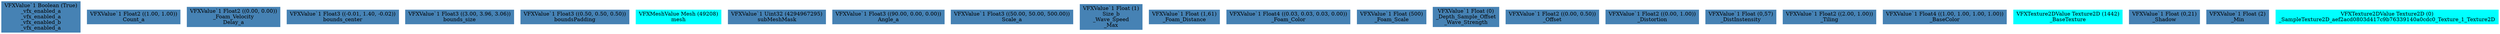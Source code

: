digraph G {
node0 [shape="box" color="steelblue" style="filled" label="VFXValue`1 Boolean (True)
_vfx_enabled_a
_vfx_enabled_a
_vfx_enabled_b
_vfx_enabled_a"]
node1 [shape="box" color="steelblue" style="filled" label="VFXValue`1 Float2 ((1.00, 1.00))
Count_a"]
node2 [shape="box" color="steelblue" style="filled" label="VFXValue`1 Float2 ((0.00, 0.00))
_Foam_Velocity
Delay_a"]
node3 [shape="box" color="steelblue" style="filled" label="VFXValue`1 Float3 ((-0.01, 1.40, -0.02))
bounds_center"]
node4 [shape="box" color="steelblue" style="filled" label="VFXValue`1 Float3 ((3.00, 3.96, 3.06))
bounds_size"]
node5 [shape="box" color="steelblue" style="filled" label="VFXValue`1 Float3 ((0.50, 0.50, 0.50))
boundsPadding"]
node6 [shape="box" color="cyan" style="filled" label="VFXMeshValue Mesh (49208)
mesh"]
node7 [shape="box" color="steelblue" style="filled" label="VFXValue`1 Uint32 (4294967295)
subMeshMask"]
node8 [shape="box" color="steelblue" style="filled" label="VFXValue`1 Float3 ((90.00, 0.00, 0.00))
Angle_a"]
node9 [shape="box" color="steelblue" style="filled" label="VFXValue`1 Float3 ((50.00, 50.00, 500.00))
Scale_a"]
node10 [shape="box" color="steelblue" style="filled" label="VFXValue`1 Float (1)
Size_b
_Wave_Speed
_Max"]
node11 [shape="box" color="steelblue" style="filled" label="VFXValue`1 Float (1,61)
_Foam_Distance"]
node12 [shape="box" color="steelblue" style="filled" label="VFXValue`1 Float4 ((0.03, 0.03, 0.03, 0.00))
_Foam_Color"]
node13 [shape="box" color="steelblue" style="filled" label="VFXValue`1 Float (500)
_Foam_Scale"]
node14 [shape="box" color="steelblue" style="filled" label="VFXValue`1 Float (0)
_Depth_Sample_Offset
_Wave_Strength"]
node15 [shape="box" color="steelblue" style="filled" label="VFXValue`1 Float2 ((0.00, 0.50))
_Offset"]
node16 [shape="box" color="steelblue" style="filled" label="VFXValue`1 Float2 ((0.00, 1.00))
_Distortion"]
node17 [shape="box" color="steelblue" style="filled" label="VFXValue`1 Float (0,57)
_DistInstensity"]
node18 [shape="box" color="steelblue" style="filled" label="VFXValue`1 Float2 ((2.00, 1.00))
_Tiling"]
node19 [shape="box" color="steelblue" style="filled" label="VFXValue`1 Float4 ((1.00, 1.00, 1.00, 1.00))
_BaseColor"]
node20 [shape="box" color="cyan" style="filled" label="VFXTexture2DValue Texture2D (1442)
_BaseTexture"]
node21 [shape="box" color="steelblue" style="filled" label="VFXValue`1 Float (0,21)
_Shadow"]
node22 [shape="box" color="steelblue" style="filled" label="VFXValue`1 Float (2)
_Min"]
node23 [shape="box" color="cyan" style="filled" label="VFXTexture2DValue Texture2D (0)
_SampleTexture2D_aef2acd0803d417c9b76339140a0cdc0_Texture_1_Texture2D"]
}
